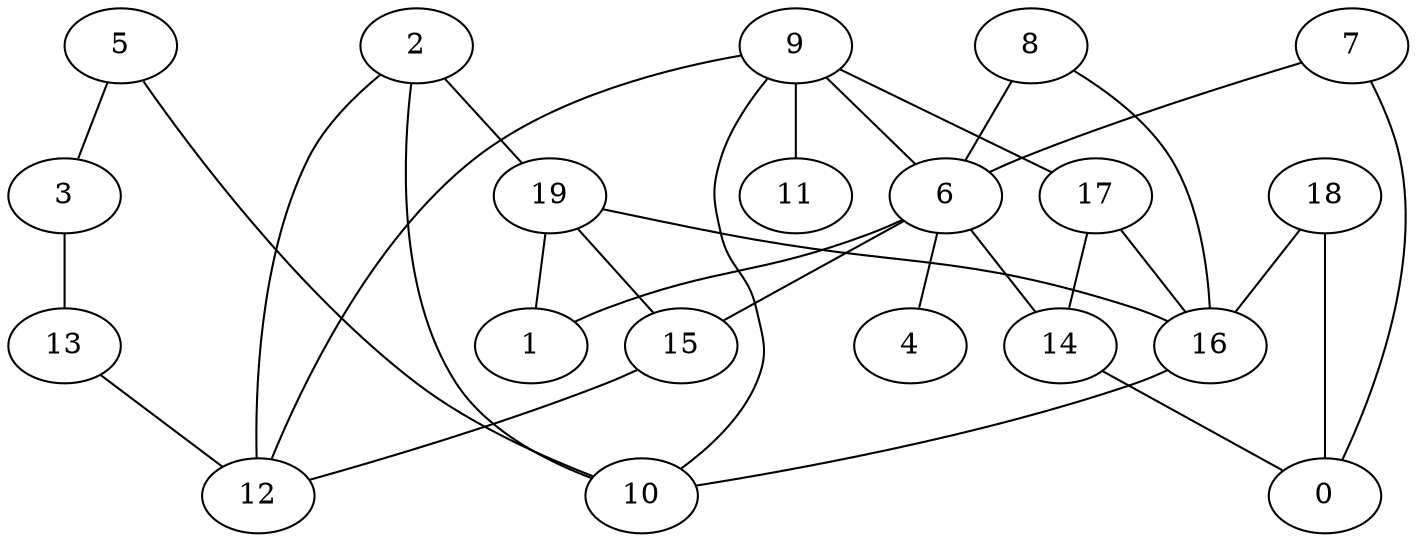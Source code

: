 digraph GG_graph {

subgraph G_graph {
edge [color = black]
"8" -> "6" [dir = none]
"13" -> "12" [dir = none]
"2" -> "10" [dir = none]
"2" -> "19" [dir = none]
"18" -> "0" [dir = none]
"18" -> "16" [dir = none]
"5" -> "3" [dir = none]
"5" -> "10" [dir = none]
"9" -> "11" [dir = none]
"9" -> "12" [dir = none]
"9" -> "6" [dir = none]
"9" -> "10" [dir = none]
"19" -> "15" [dir = none]
"19" -> "1" [dir = none]
"19" -> "16" [dir = none]
"6" -> "14" [dir = none]
"6" -> "4" [dir = none]
"17" -> "16" [dir = none]
"7" -> "0" [dir = none]
"16" -> "10" [dir = none]
"3" -> "13" [dir = none]
"6" -> "1" [dir = none]
"6" -> "15" [dir = none]
"7" -> "6" [dir = none]
"8" -> "16" [dir = none]
"17" -> "14" [dir = none]
"15" -> "12" [dir = none]
"2" -> "12" [dir = none]
"9" -> "17" [dir = none]
"14" -> "0" [dir = none]
}

}
